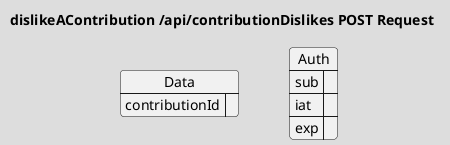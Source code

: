 @startuml dislikeAContribution-Request
!theme toy
title "dislikeAContribution /api/contributionDislikes POST Request"

json Data {
    "contributionId": ""
}

json Auth {
    "sub": "",
    "iat": "",
    "exp": ""
}
@enduml
@startuml dislikeAContribution-Response
!theme toy
title "dislikeAContribution /api/contributionDislikes POST Response"

json Data {
    "contributionDislikeId": ""
}
@enduml
